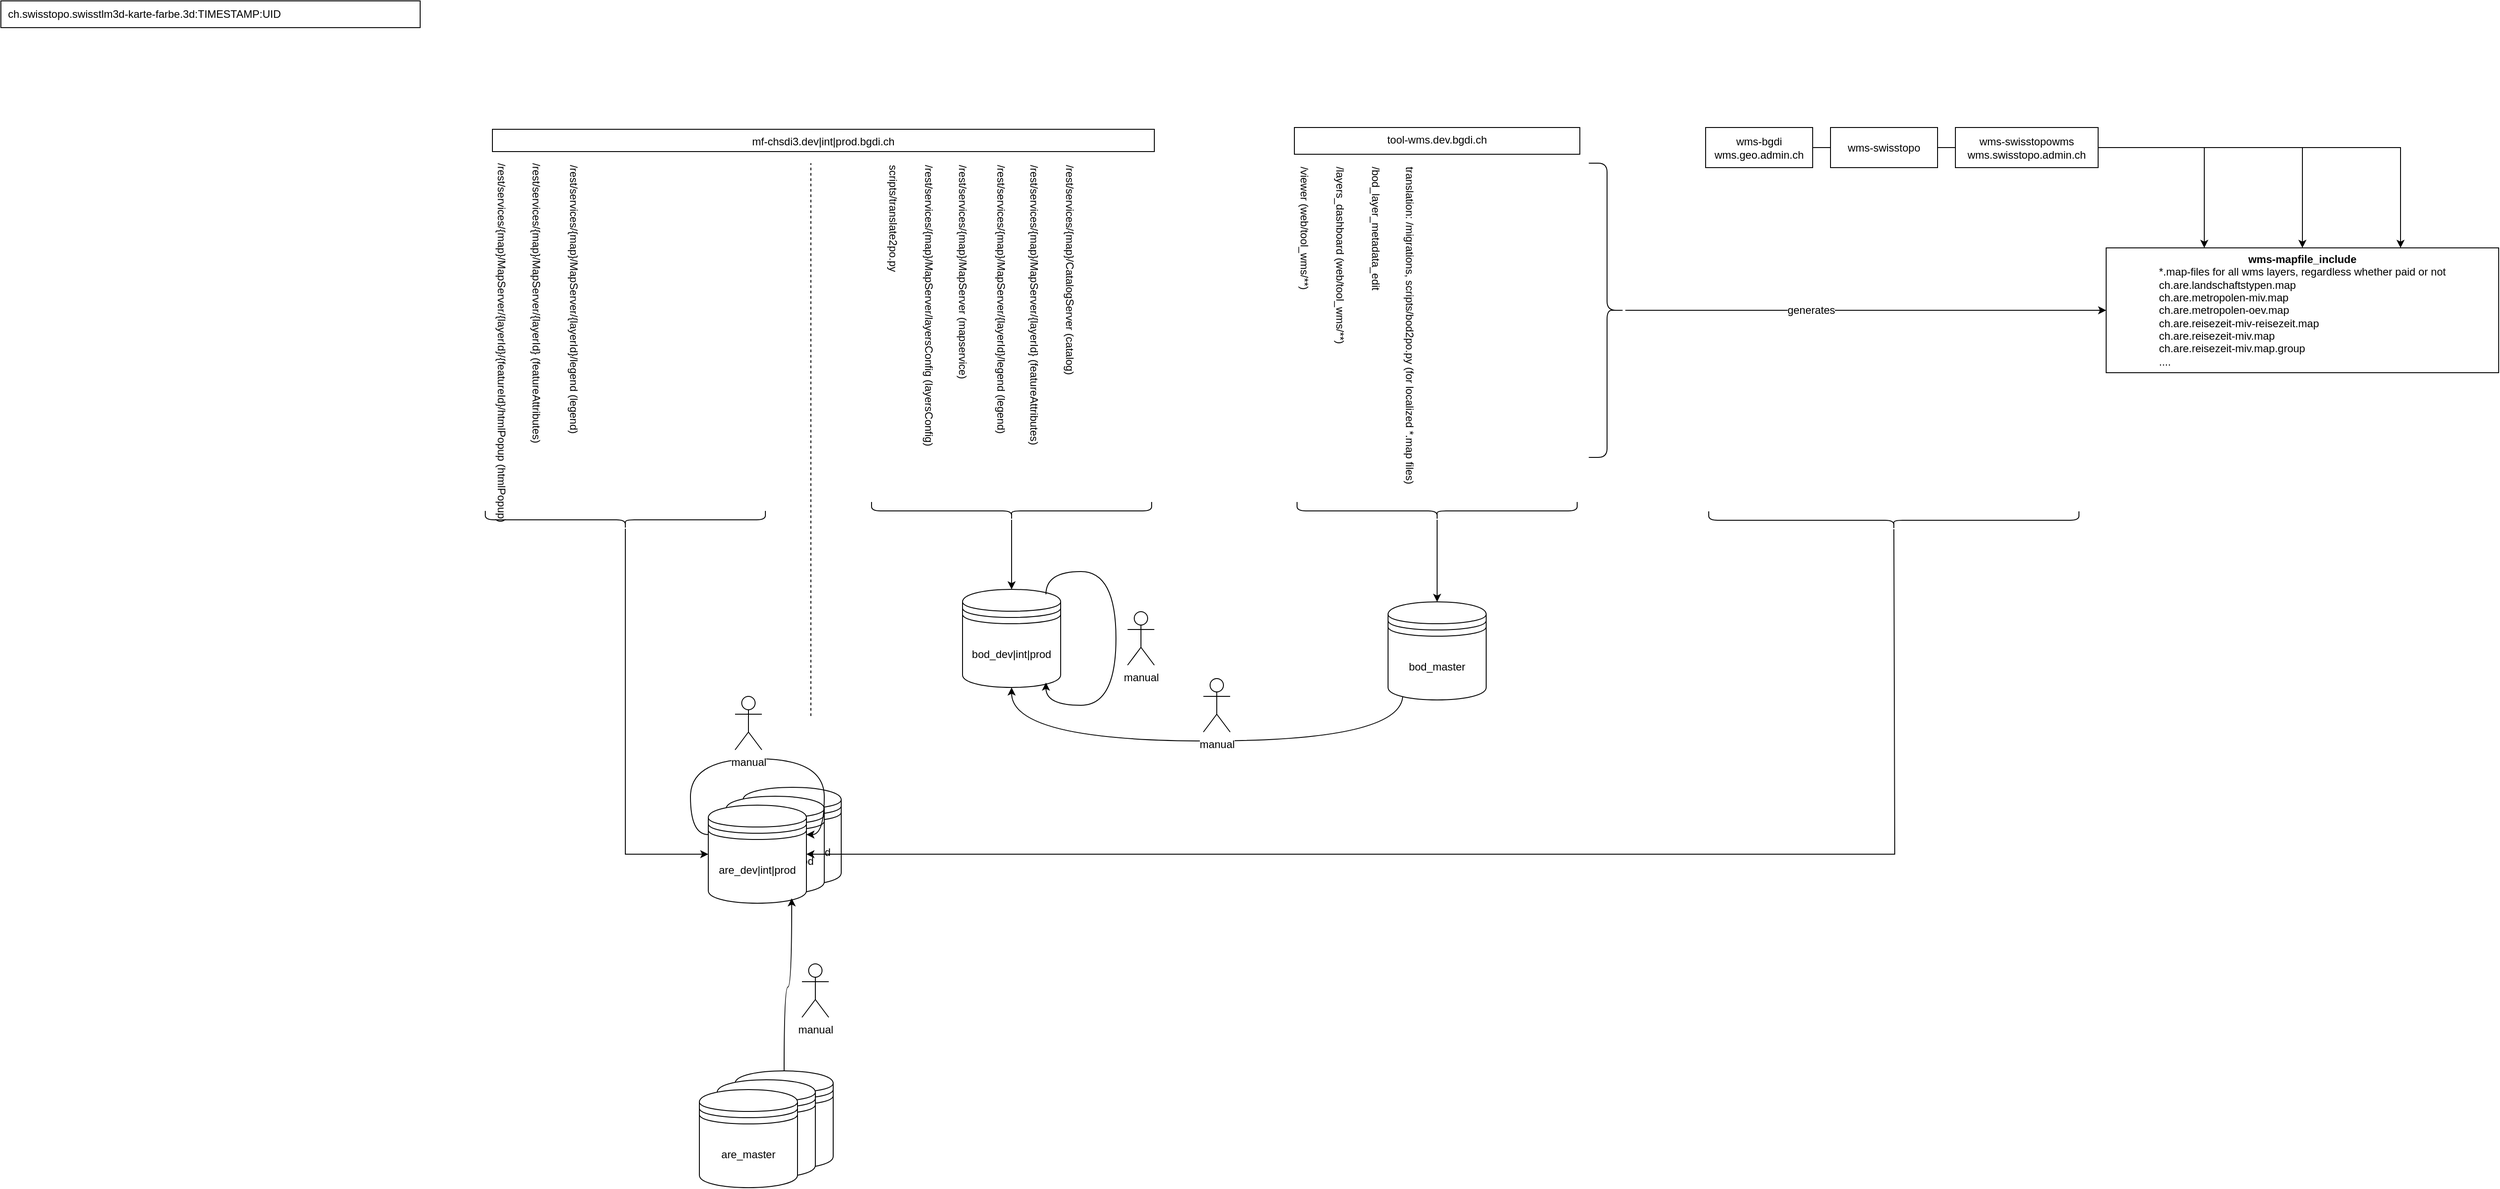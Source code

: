 <mxGraphModel dx="1849" dy="491" grid="1" gridSize="10" guides="1" tooltips="1" connect="1" arrows="1" fold="1" page="1" pageScale="1" pageWidth="4681" pageHeight="3300" background="#ffffff"><root><mxCell id="0"/><mxCell id="1" parent="0"/><mxCell id="27" style="edgeStyle=orthogonalEdgeStyle;rounded=0;html=1;entryX=0.25;entryY=0;jettySize=auto;orthogonalLoop=1;" parent="1" source="25" target="21" edge="1"><mxGeometry relative="1" as="geometry"/></mxCell><mxCell id="58" style="edgeStyle=orthogonalEdgeStyle;html=1;exitX=0.15;exitY=0.95;exitPerimeter=0;entryX=0.5;entryY=1;jettySize=auto;orthogonalLoop=1;curved=1;" edge="1" parent="1" source="3" target="32"><mxGeometry relative="1" as="geometry"><Array as="points"><mxPoint x="1801" y="1120"/><mxPoint x="1363" y="1120"/></Array></mxGeometry></mxCell><mxCell id="3" value="bod_master" style="shape=datastore;whiteSpace=wrap;html=1;" parent="1" vertex="1"><mxGeometry x="1785" y="964" width="110" height="110" as="geometry"/></mxCell><mxCell id="4" value="mf-chsdi3.dev|int|prod.bgdi.ch" style="rounded=0;whiteSpace=wrap;html=1;verticalAlign=top;" parent="1" vertex="1"><mxGeometry x="781" y="434" width="742" height="25" as="geometry"/></mxCell><mxCell id="5" value="&lt;div align=&quot;left&quot;&gt;scripts/translate2po.py&lt;/div&gt;" style="text;html=1;strokeColor=none;fillColor=none;align=left;verticalAlign=middle;whiteSpace=wrap;rounded=0;direction=east;flipV=1;flipH=1;rotation=90;" parent="1" vertex="1"><mxGeometry x="1048" y="644" width="364" height="20" as="geometry"/></mxCell><mxCell id="7" value="&lt;div&gt;&lt;span&gt;/rest/services/&lt;span&gt;{map}&lt;/span&gt;/MapServer/layersConfig&lt;span&gt; (&lt;/span&gt;&lt;/span&gt;&lt;span&gt;&lt;span&gt;&lt;span&gt;&lt;span&gt;&lt;/span&gt;layersConfig)&lt;/span&gt;&lt;/span&gt;&lt;/span&gt;&lt;/div&gt;" style="text;html=1;strokeColor=none;fillColor=none;align=left;verticalAlign=middle;whiteSpace=wrap;rounded=0;direction=west;rotation=90;" parent="1" vertex="1"><mxGeometry x="1088" y="644" width="364" height="20" as="geometry"/></mxCell><mxCell id="9" value="&lt;span&gt;/rest/services/&lt;span&gt;{map}&lt;/span&gt;/MapServer&lt;span&gt; (&lt;/span&gt;&lt;/span&gt;&lt;span&gt;&lt;span&gt;&lt;span&gt;&lt;span&gt;&lt;/span&gt;mapservice&lt;span&gt;)&lt;/span&gt;&lt;/span&gt;&lt;span&gt;&lt;span&gt;&lt;/span&gt;&lt;/span&gt;&lt;/span&gt;&lt;/span&gt;" style="text;html=1;strokeColor=none;fillColor=none;align=left;verticalAlign=middle;whiteSpace=wrap;rounded=0;direction=west;rotation=90;" parent="1" vertex="1"><mxGeometry x="1126" y="644" width="364" height="20" as="geometry"/></mxCell><mxCell id="10" value="&lt;span&gt;/rest/services/&lt;span&gt;{map}&lt;/span&gt;/MapServer/&lt;span&gt;{layerId}&lt;/span&gt;/legend&lt;span&gt; (&lt;/span&gt;&lt;/span&gt;&lt;span&gt;&lt;span&gt;&lt;span&gt;&lt;span&gt;&lt;/span&gt;legend)&lt;span&gt;&lt;/span&gt;&lt;/span&gt;&lt;span&gt;&lt;span&gt;&lt;/span&gt;&lt;/span&gt;&lt;/span&gt;&lt;/span&gt;" style="text;html=1;strokeColor=none;fillColor=none;align=left;verticalAlign=middle;whiteSpace=wrap;rounded=0;direction=west;rotation=90;" parent="1" vertex="1"><mxGeometry x="1169" y="644" width="364" height="20" as="geometry"/></mxCell><mxCell id="11" value="&lt;span&gt;/rest/services/&lt;span&gt;{map}&lt;/span&gt;/MapServer/&lt;span&gt;{layerId}&lt;/span&gt;&lt;span&gt; (&lt;/span&gt;&lt;/span&gt;&lt;span&gt;&lt;span&gt;&lt;span&gt;&lt;span&gt;&lt;/span&gt;featureAttributes&lt;span&gt;)&lt;/span&gt;&lt;/span&gt;&lt;span&gt;&lt;span&gt;&lt;/span&gt;&lt;/span&gt;&lt;/span&gt;&lt;/span&gt;" style="text;html=1;strokeColor=none;fillColor=none;align=left;verticalAlign=middle;whiteSpace=wrap;rounded=0;direction=west;rotation=90;" parent="1" vertex="1"><mxGeometry x="1206" y="644" width="364" height="20" as="geometry"/></mxCell><mxCell id="12" value="&lt;span&gt;/rest/services/&lt;span&gt;{map}&lt;/span&gt;/CatalogServer&lt;span&gt; (&lt;/span&gt;&lt;/span&gt;&lt;span&gt;&lt;span&gt;&lt;span&gt;&lt;span&gt;&lt;/span&gt;catalog&lt;span&gt;)&lt;/span&gt;&lt;/span&gt;&lt;span&gt;&lt;span&gt;&lt;/span&gt;&lt;/span&gt;&lt;/span&gt;&lt;/span&gt;" style="text;html=1;strokeColor=none;fillColor=none;align=left;verticalAlign=middle;whiteSpace=wrap;rounded=0;direction=west;rotation=90;" parent="1" vertex="1"><mxGeometry x="1246" y="644" width="364" height="20" as="geometry"/></mxCell><mxCell id="13" value="/bod_layer_metadata_edit" style="text;html=1;strokeColor=none;fillColor=none;align=left;verticalAlign=middle;whiteSpace=wrap;rounded=0;direction=west;rotation=90;" parent="1" vertex="1"><mxGeometry x="1593" y="642" width="357" height="20" as="geometry"/></mxCell><mxCell id="14" value="&lt;span&gt;/rest/services/&lt;span&gt;{map}&lt;/span&gt;/MapServer/&lt;span&gt;{layerId}&lt;/span&gt;/&lt;span&gt;{featureId}&lt;/span&gt;/htmlPopup (htmlPopup)&lt;br&gt;&lt;/span&gt;" style="text;html=1;strokeColor=none;fillColor=none;align=left;verticalAlign=middle;whiteSpace=wrap;rounded=0;direction=west;rotation=90;" parent="1" vertex="1"><mxGeometry x="580" y="671" width="422" height="20" as="geometry"/></mxCell><mxCell id="15" value="ch.swisstopo.swisstlm3d-karte-farbe.3d:TIMESTAMP:UID" style="rounded=0;whiteSpace=wrap;html=1;align=left;spacingLeft=6;" parent="1" vertex="1"><mxGeometry x="230" y="290" width="470" height="30" as="geometry"/></mxCell><mxCell id="16" value="tool-wms.dev.bgdi.ch" style="rounded=0;whiteSpace=wrap;html=1;align=center;verticalAlign=top;" parent="1" vertex="1"><mxGeometry x="1680" y="432" width="320" height="30" as="geometry"/></mxCell><mxCell id="17" value="/viewer (web/tool_wms/**)" style="text;html=1;strokeColor=none;fillColor=none;align=left;verticalAlign=middle;whiteSpace=wrap;rounded=0;rotation=90;" parent="1" vertex="1"><mxGeometry x="1513" y="642" width="357" height="20" as="geometry"/></mxCell><mxCell id="20" value="/layers_dashboard (web/tool_wms/**)" style="text;html=1;strokeColor=none;fillColor=none;align=left;verticalAlign=middle;whiteSpace=wrap;rounded=0;rotation=90;" parent="1" vertex="1"><mxGeometry x="1553" y="642" width="357" height="20" as="geometry"/></mxCell><mxCell id="21" value="&lt;div&gt;&lt;b&gt;wms-mapfile_include&lt;br&gt;&lt;/b&gt;&lt;/div&gt;&lt;div align=&quot;left&quot;&gt;*.map-files for all wms layers, regardless whether paid or not&lt;br&gt;&lt;/div&gt;&lt;div align=&quot;left&quot;&gt;ch.are.landschaftstypen.map&lt;br&gt;ch.are.metropolen-miv.map&lt;br&gt;ch.are.metropolen-oev.map&lt;br&gt;ch.are.reisezeit-miv-reisezeit.map&lt;br&gt;ch.are.reisezeit-miv.map&lt;br&gt;ch.are.reisezeit-miv.map.group&lt;br&gt;....&lt;br&gt;&lt;/div&gt;" style="rounded=0;whiteSpace=wrap;html=1;align=center;" parent="1" vertex="1"><mxGeometry x="2590" y="567" width="440" height="140" as="geometry"/></mxCell><mxCell id="28" style="edgeStyle=orthogonalEdgeStyle;rounded=0;html=1;entryX=0.5;entryY=0;jettySize=auto;orthogonalLoop=1;" parent="1" source="23" target="21" edge="1"><mxGeometry relative="1" as="geometry"/></mxCell><mxCell id="23" value="wms-swisstopo" style="rounded=0;whiteSpace=wrap;html=1;align=center;" parent="1" vertex="1"><mxGeometry x="2281" y="432" width="120" height="45" as="geometry"/></mxCell><mxCell id="25" value="&lt;div&gt;wms-bgdi&lt;/div&gt;wms.geo.admin.ch" style="rounded=0;whiteSpace=wrap;html=1;align=center;" parent="1" vertex="1"><mxGeometry x="2141" y="432" width="120" height="45" as="geometry"/></mxCell><mxCell id="29" style="edgeStyle=orthogonalEdgeStyle;rounded=0;html=1;entryX=0.75;entryY=0;jettySize=auto;orthogonalLoop=1;" parent="1" source="26" target="21" edge="1"><mxGeometry relative="1" as="geometry"/></mxCell><mxCell id="26" value="&lt;div&gt;wms-swisstopowms&lt;/div&gt;&lt;div&gt;wms.swisstopo.admin.ch&lt;br&gt;&lt;/div&gt;" style="rounded=0;whiteSpace=wrap;html=1;align=center;" parent="1" vertex="1"><mxGeometry x="2421" y="432" width="160" height="45" as="geometry"/></mxCell><mxCell id="30" value="translation: /migrations, scripts/bod2po.py (for localized *.map files)" style="text;html=1;strokeColor=none;fillColor=none;align=left;verticalAlign=middle;whiteSpace=wrap;rounded=0;direction=west;rotation=90;" parent="1" vertex="1"><mxGeometry x="1619" y="654" width="380" height="20" as="geometry"/></mxCell><mxCell id="32" value="bod_dev|int|prod" style="shape=datastore;whiteSpace=wrap;html=1;" parent="1" vertex="1"><mxGeometry x="1308" y="950" width="110" height="110" as="geometry"/></mxCell><mxCell id="34" value="" style="endArrow=none;dashed=1;html=1;" parent="1" edge="1"><mxGeometry width="50" height="50" relative="1" as="geometry"><mxPoint x="1138" y="1092" as="sourcePoint"/><mxPoint x="1138" y="472" as="targetPoint"/></mxGeometry></mxCell><mxCell id="42" value="" style="group" parent="1" vertex="1" connectable="0"><mxGeometry x="1013" y="1490" width="150" height="131" as="geometry"/></mxCell><mxCell id="39" value="are_master" style="shape=datastore;whiteSpace=wrap;html=1;" parent="42" vertex="1"><mxGeometry x="40" width="110" height="110" as="geometry"/></mxCell><mxCell id="38" value="are_master" style="shape=datastore;whiteSpace=wrap;html=1;" parent="42" vertex="1"><mxGeometry x="20" y="10" width="110" height="110" as="geometry"/></mxCell><mxCell id="37" value="are_master" style="shape=datastore;whiteSpace=wrap;html=1;" parent="42" vertex="1"><mxGeometry y="21" width="110" height="110" as="geometry"/></mxCell><mxCell id="43" value="" style="group" parent="1" vertex="1" connectable="0"><mxGeometry x="1023" y="1172" width="149" height="130" as="geometry"/></mxCell><mxCell id="41" value="are_dev|int|prod" style="shape=datastore;whiteSpace=wrap;html=1;" parent="43" vertex="1"><mxGeometry x="39" width="110" height="110" as="geometry"/></mxCell><mxCell id="40" value="are_dev|int|prod" style="shape=datastore;whiteSpace=wrap;html=1;" parent="43" vertex="1"><mxGeometry x="20" y="10" width="110" height="110" as="geometry"/></mxCell><mxCell id="33" value="are_dev|int|prod" style="shape=datastore;whiteSpace=wrap;html=1;" parent="43" vertex="1"><mxGeometry y="20" width="110" height="110" as="geometry"/></mxCell><mxCell id="66" style="edgeStyle=orthogonalEdgeStyle;curved=1;html=1;exitX=0;exitY=0.3;entryX=1;entryY=0.3;jettySize=auto;orthogonalLoop=1;" edge="1" parent="43" source="33" target="33"><mxGeometry relative="1" as="geometry"><Array as="points"><mxPoint x="-20" y="53"/><mxPoint x="-20" y="-32"/><mxPoint x="130" y="-32"/><mxPoint x="130" y="53"/></Array></mxGeometry></mxCell><mxCell id="44" value="&lt;span&gt;/rest/services/&lt;span&gt;{map}&lt;/span&gt;/MapServer/&lt;span&gt;{layerId}&lt;/span&gt; (featureAttributes)&lt;br&gt;&lt;/span&gt;" style="text;html=1;strokeColor=none;fillColor=none;align=left;verticalAlign=middle;whiteSpace=wrap;rounded=0;direction=west;rotation=90;" parent="1" vertex="1"><mxGeometry x="619" y="671" width="422" height="20" as="geometry"/></mxCell><mxCell id="45" value="&lt;span&gt;/rest/services/&lt;span&gt;{map}&lt;/span&gt;/MapServer/&lt;span&gt;{layerId}&lt;/span&gt;/legend (legend)&lt;br&gt;&lt;/span&gt;" style="text;html=1;strokeColor=none;fillColor=none;align=left;verticalAlign=middle;whiteSpace=wrap;rounded=0;direction=west;rotation=90;" parent="1" vertex="1"><mxGeometry x="661" y="673" width="422" height="20" as="geometry"/></mxCell><mxCell id="49" style="edgeStyle=orthogonalEdgeStyle;rounded=0;html=1;entryX=0.5;entryY=0;jettySize=auto;orthogonalLoop=1;" parent="1" source="46" target="32" edge="1"><mxGeometry relative="1" as="geometry"/></mxCell><mxCell id="46" value="" style="shape=curlyBracket;whiteSpace=wrap;html=1;rounded=1;align=center;rotation=-90;" parent="1" vertex="1"><mxGeometry x="1353" y="705" width="20" height="314" as="geometry"/></mxCell><mxCell id="50" style="edgeStyle=orthogonalEdgeStyle;rounded=0;html=1;entryX=0.5;entryY=0;jettySize=auto;orthogonalLoop=1;" parent="1" source="47" target="3" edge="1"><mxGeometry relative="1" as="geometry"/></mxCell><mxCell id="47" value="" style="shape=curlyBracket;whiteSpace=wrap;html=1;rounded=1;align=center;rotation=-90;" parent="1" vertex="1"><mxGeometry x="1830" y="705" width="20" height="314" as="geometry"/></mxCell><mxCell id="53" style="edgeStyle=orthogonalEdgeStyle;rounded=0;html=1;entryX=1;entryY=0.5;jettySize=auto;orthogonalLoop=1;" parent="1" source="48" target="33" edge="1"><mxGeometry relative="1" as="geometry"><Array as="points"><mxPoint x="2353" y="1247"/></Array></mxGeometry></mxCell><mxCell id="48" value="" style="shape=curlyBracket;whiteSpace=wrap;html=1;rounded=1;align=center;rotation=-90;" parent="1" vertex="1"><mxGeometry x="2342" y="665" width="20" height="415" as="geometry"/></mxCell><mxCell id="52" style="edgeStyle=orthogonalEdgeStyle;rounded=0;html=1;entryX=0;entryY=0.5;jettySize=auto;orthogonalLoop=1;" parent="1" source="51" target="33" edge="1"><mxGeometry relative="1" as="geometry"><Array as="points"><mxPoint x="930" y="1247"/></Array></mxGeometry></mxCell><mxCell id="51" value="" style="shape=curlyBracket;whiteSpace=wrap;html=1;rounded=1;align=center;rotation=-90;" parent="1" vertex="1"><mxGeometry x="920" y="715" width="20" height="314" as="geometry"/></mxCell><mxCell id="55" style="edgeStyle=orthogonalEdgeStyle;rounded=0;html=1;entryX=0;entryY=0.5;jettySize=auto;orthogonalLoop=1;" parent="1" source="54" target="21" edge="1"><mxGeometry relative="1" as="geometry"/></mxCell><mxCell id="56" value="generates" style="text;html=1;resizable=0;points=[];align=center;verticalAlign=middle;labelBackgroundColor=#ffffff;" parent="55" vertex="1" connectable="0"><mxGeometry x="-0.002" y="-62" relative="1" as="geometry"><mxPoint x="-61" y="-62" as="offset"/></mxGeometry></mxCell><mxCell id="54" value="" style="shape=curlyBracket;whiteSpace=wrap;html=1;rounded=1;align=center;flipH=1;" parent="1" vertex="1"><mxGeometry x="2010" y="472" width="41" height="330" as="geometry"/></mxCell><mxCell id="57" value="manual" style="shape=umlActor;verticalLabelPosition=bottom;labelBackgroundColor=#ffffff;verticalAlign=top;html=1;" vertex="1" parent="1"><mxGeometry x="1578" y="1050" width="30" height="60" as="geometry"/></mxCell><mxCell id="60" style="edgeStyle=orthogonalEdgeStyle;curved=1;html=1;exitX=0.85;exitY=0.05;exitPerimeter=0;entryX=0.85;entryY=0.95;entryPerimeter=0;jettySize=auto;orthogonalLoop=1;" edge="1" parent="1" source="32" target="32"><mxGeometry relative="1" as="geometry"><Array as="points"><mxPoint x="1401" y="930"/><mxPoint x="1480" y="930"/><mxPoint x="1480" y="1080"/><mxPoint x="1401" y="1080"/></Array></mxGeometry></mxCell><mxCell id="61" value="manual" style="shape=umlActor;verticalLabelPosition=bottom;labelBackgroundColor=#ffffff;verticalAlign=top;html=1;" vertex="1" parent="1"><mxGeometry x="1493" y="975" width="30" height="60" as="geometry"/></mxCell><mxCell id="62" style="edgeStyle=orthogonalEdgeStyle;curved=1;html=1;exitX=0.5;exitY=0;entryX=0.85;entryY=0.95;entryPerimeter=0;jettySize=auto;orthogonalLoop=1;" edge="1" parent="1" source="39" target="33"><mxGeometry relative="1" as="geometry"/></mxCell><mxCell id="63" value="manual" style="shape=umlActor;verticalLabelPosition=bottom;labelBackgroundColor=#ffffff;verticalAlign=top;html=1;" vertex="1" parent="1"><mxGeometry x="1128" y="1370" width="30" height="60" as="geometry"/></mxCell><mxCell id="67" value="manual" style="shape=umlActor;verticalLabelPosition=bottom;labelBackgroundColor=#ffffff;verticalAlign=top;html=1;" vertex="1" parent="1"><mxGeometry x="1053" y="1070" width="30" height="60" as="geometry"/></mxCell></root></mxGraphModel>